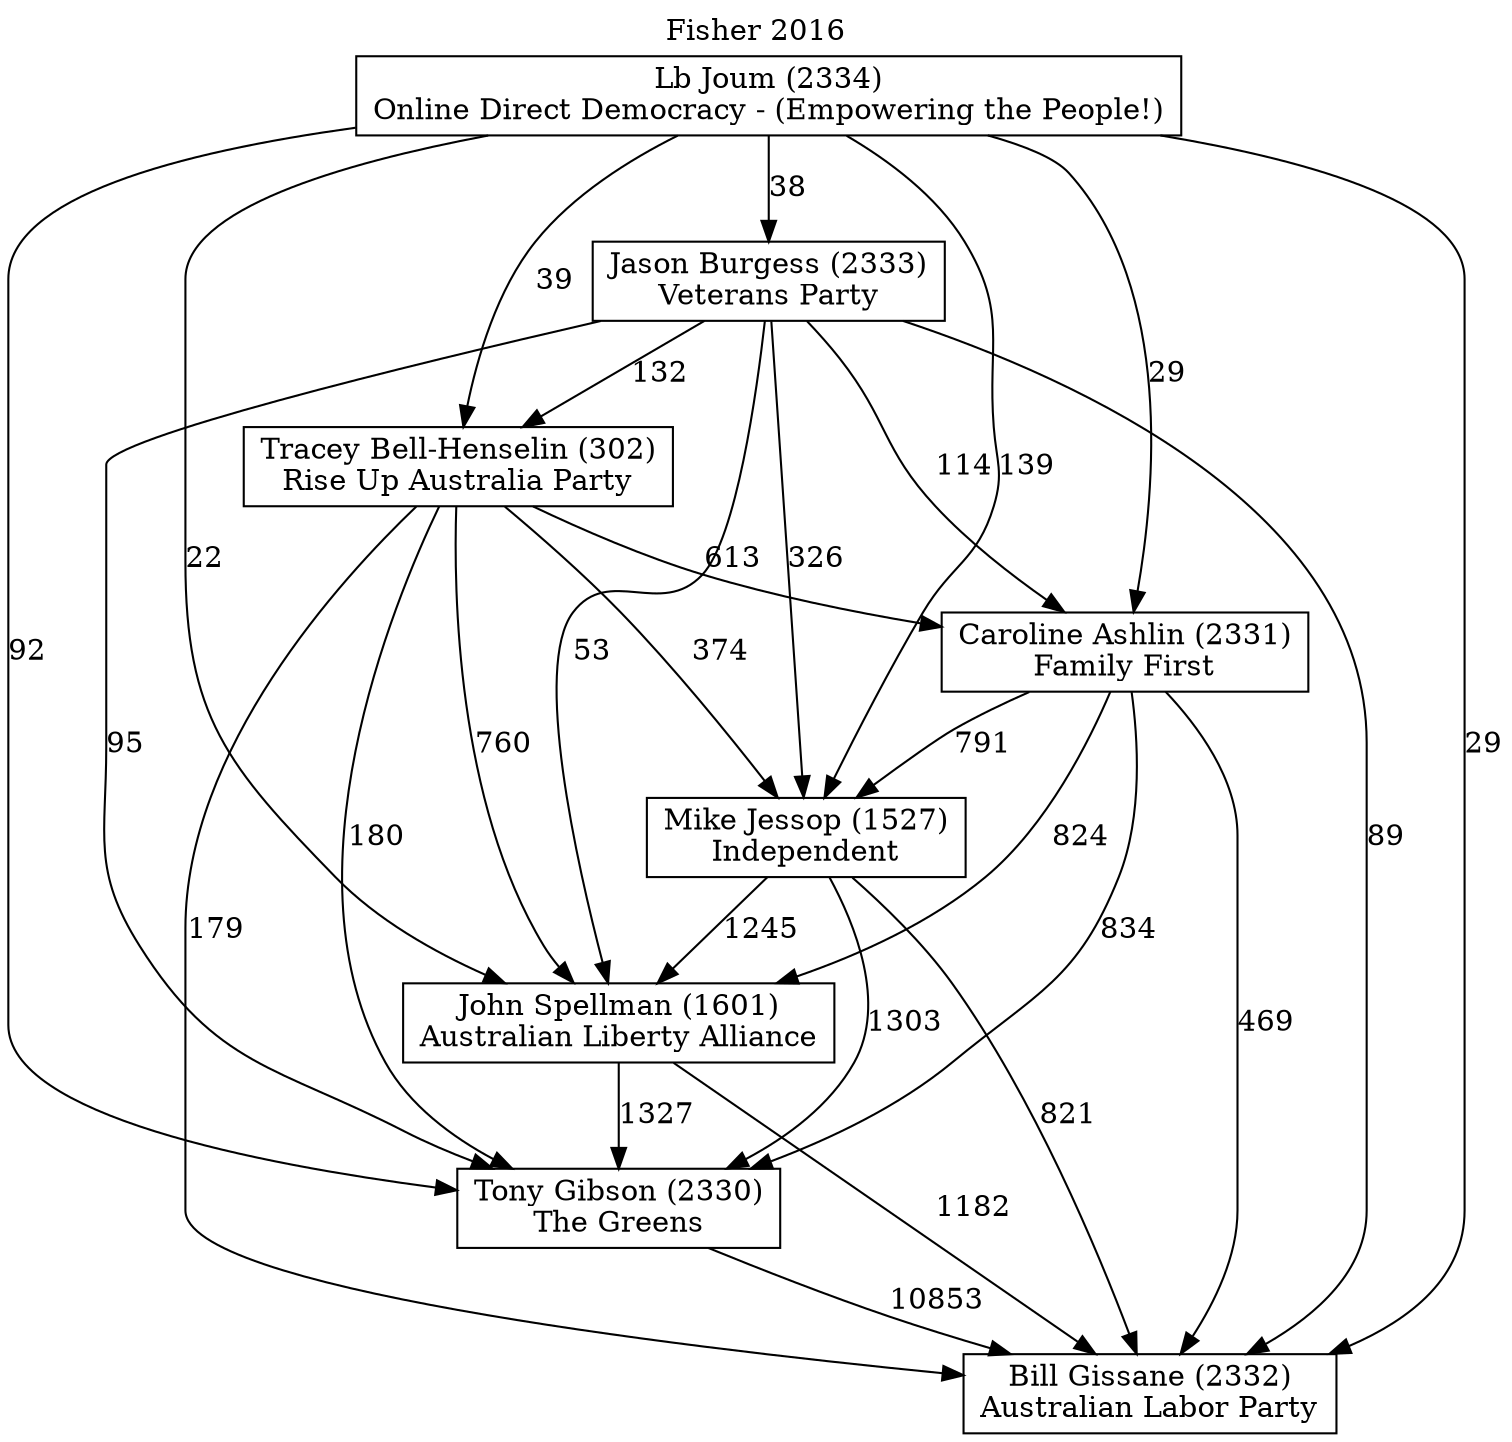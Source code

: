 // House preference flow
digraph "Bill Gissane (2332)_Fisher_2016" {
	graph [label="Fisher 2016" labelloc=t mclimit=10]
	node [shape=box]
	"Mike Jessop (1527)" [label="Mike Jessop (1527)
Independent"]
	"Tracey Bell-Henselin (302)" [label="Tracey Bell-Henselin (302)
Rise Up Australia Party"]
	"Caroline Ashlin (2331)" [label="Caroline Ashlin (2331)
Family First"]
	"Bill Gissane (2332)" [label="Bill Gissane (2332)
Australian Labor Party"]
	"Tony Gibson (2330)" [label="Tony Gibson (2330)
The Greens"]
	"John Spellman (1601)" [label="John Spellman (1601)
Australian Liberty Alliance"]
	"Jason Burgess (2333)" [label="Jason Burgess (2333)
Veterans Party"]
	"Lb Joum (2334)" [label="Lb Joum (2334)
Online Direct Democracy - (Empowering the People!)"]
	"Lb Joum (2334)" -> "Jason Burgess (2333)" [label=38]
	"Lb Joum (2334)" -> "Mike Jessop (1527)" [label=139]
	"Jason Burgess (2333)" -> "Caroline Ashlin (2331)" [label=114]
	"Caroline Ashlin (2331)" -> "John Spellman (1601)" [label=824]
	"Caroline Ashlin (2331)" -> "Mike Jessop (1527)" [label=791]
	"John Spellman (1601)" -> "Bill Gissane (2332)" [label=1182]
	"Mike Jessop (1527)" -> "Bill Gissane (2332)" [label=821]
	"Caroline Ashlin (2331)" -> "Bill Gissane (2332)" [label=469]
	"Jason Burgess (2333)" -> "John Spellman (1601)" [label=53]
	"Mike Jessop (1527)" -> "Tony Gibson (2330)" [label=1303]
	"Tracey Bell-Henselin (302)" -> "Bill Gissane (2332)" [label=179]
	"Lb Joum (2334)" -> "Bill Gissane (2332)" [label=29]
	"Jason Burgess (2333)" -> "Tracey Bell-Henselin (302)" [label=132]
	"Tracey Bell-Henselin (302)" -> "Tony Gibson (2330)" [label=180]
	"Jason Burgess (2333)" -> "Mike Jessop (1527)" [label=326]
	"Tracey Bell-Henselin (302)" -> "Caroline Ashlin (2331)" [label=613]
	"Jason Burgess (2333)" -> "Tony Gibson (2330)" [label=95]
	"John Spellman (1601)" -> "Tony Gibson (2330)" [label=1327]
	"Lb Joum (2334)" -> "Caroline Ashlin (2331)" [label=29]
	"Tracey Bell-Henselin (302)" -> "John Spellman (1601)" [label=760]
	"Lb Joum (2334)" -> "John Spellman (1601)" [label=22]
	"Caroline Ashlin (2331)" -> "Tony Gibson (2330)" [label=834]
	"Lb Joum (2334)" -> "Tracey Bell-Henselin (302)" [label=39]
	"Tony Gibson (2330)" -> "Bill Gissane (2332)" [label=10853]
	"Jason Burgess (2333)" -> "Bill Gissane (2332)" [label=89]
	"Lb Joum (2334)" -> "Tony Gibson (2330)" [label=92]
	"Tracey Bell-Henselin (302)" -> "Mike Jessop (1527)" [label=374]
	"Mike Jessop (1527)" -> "John Spellman (1601)" [label=1245]
}
